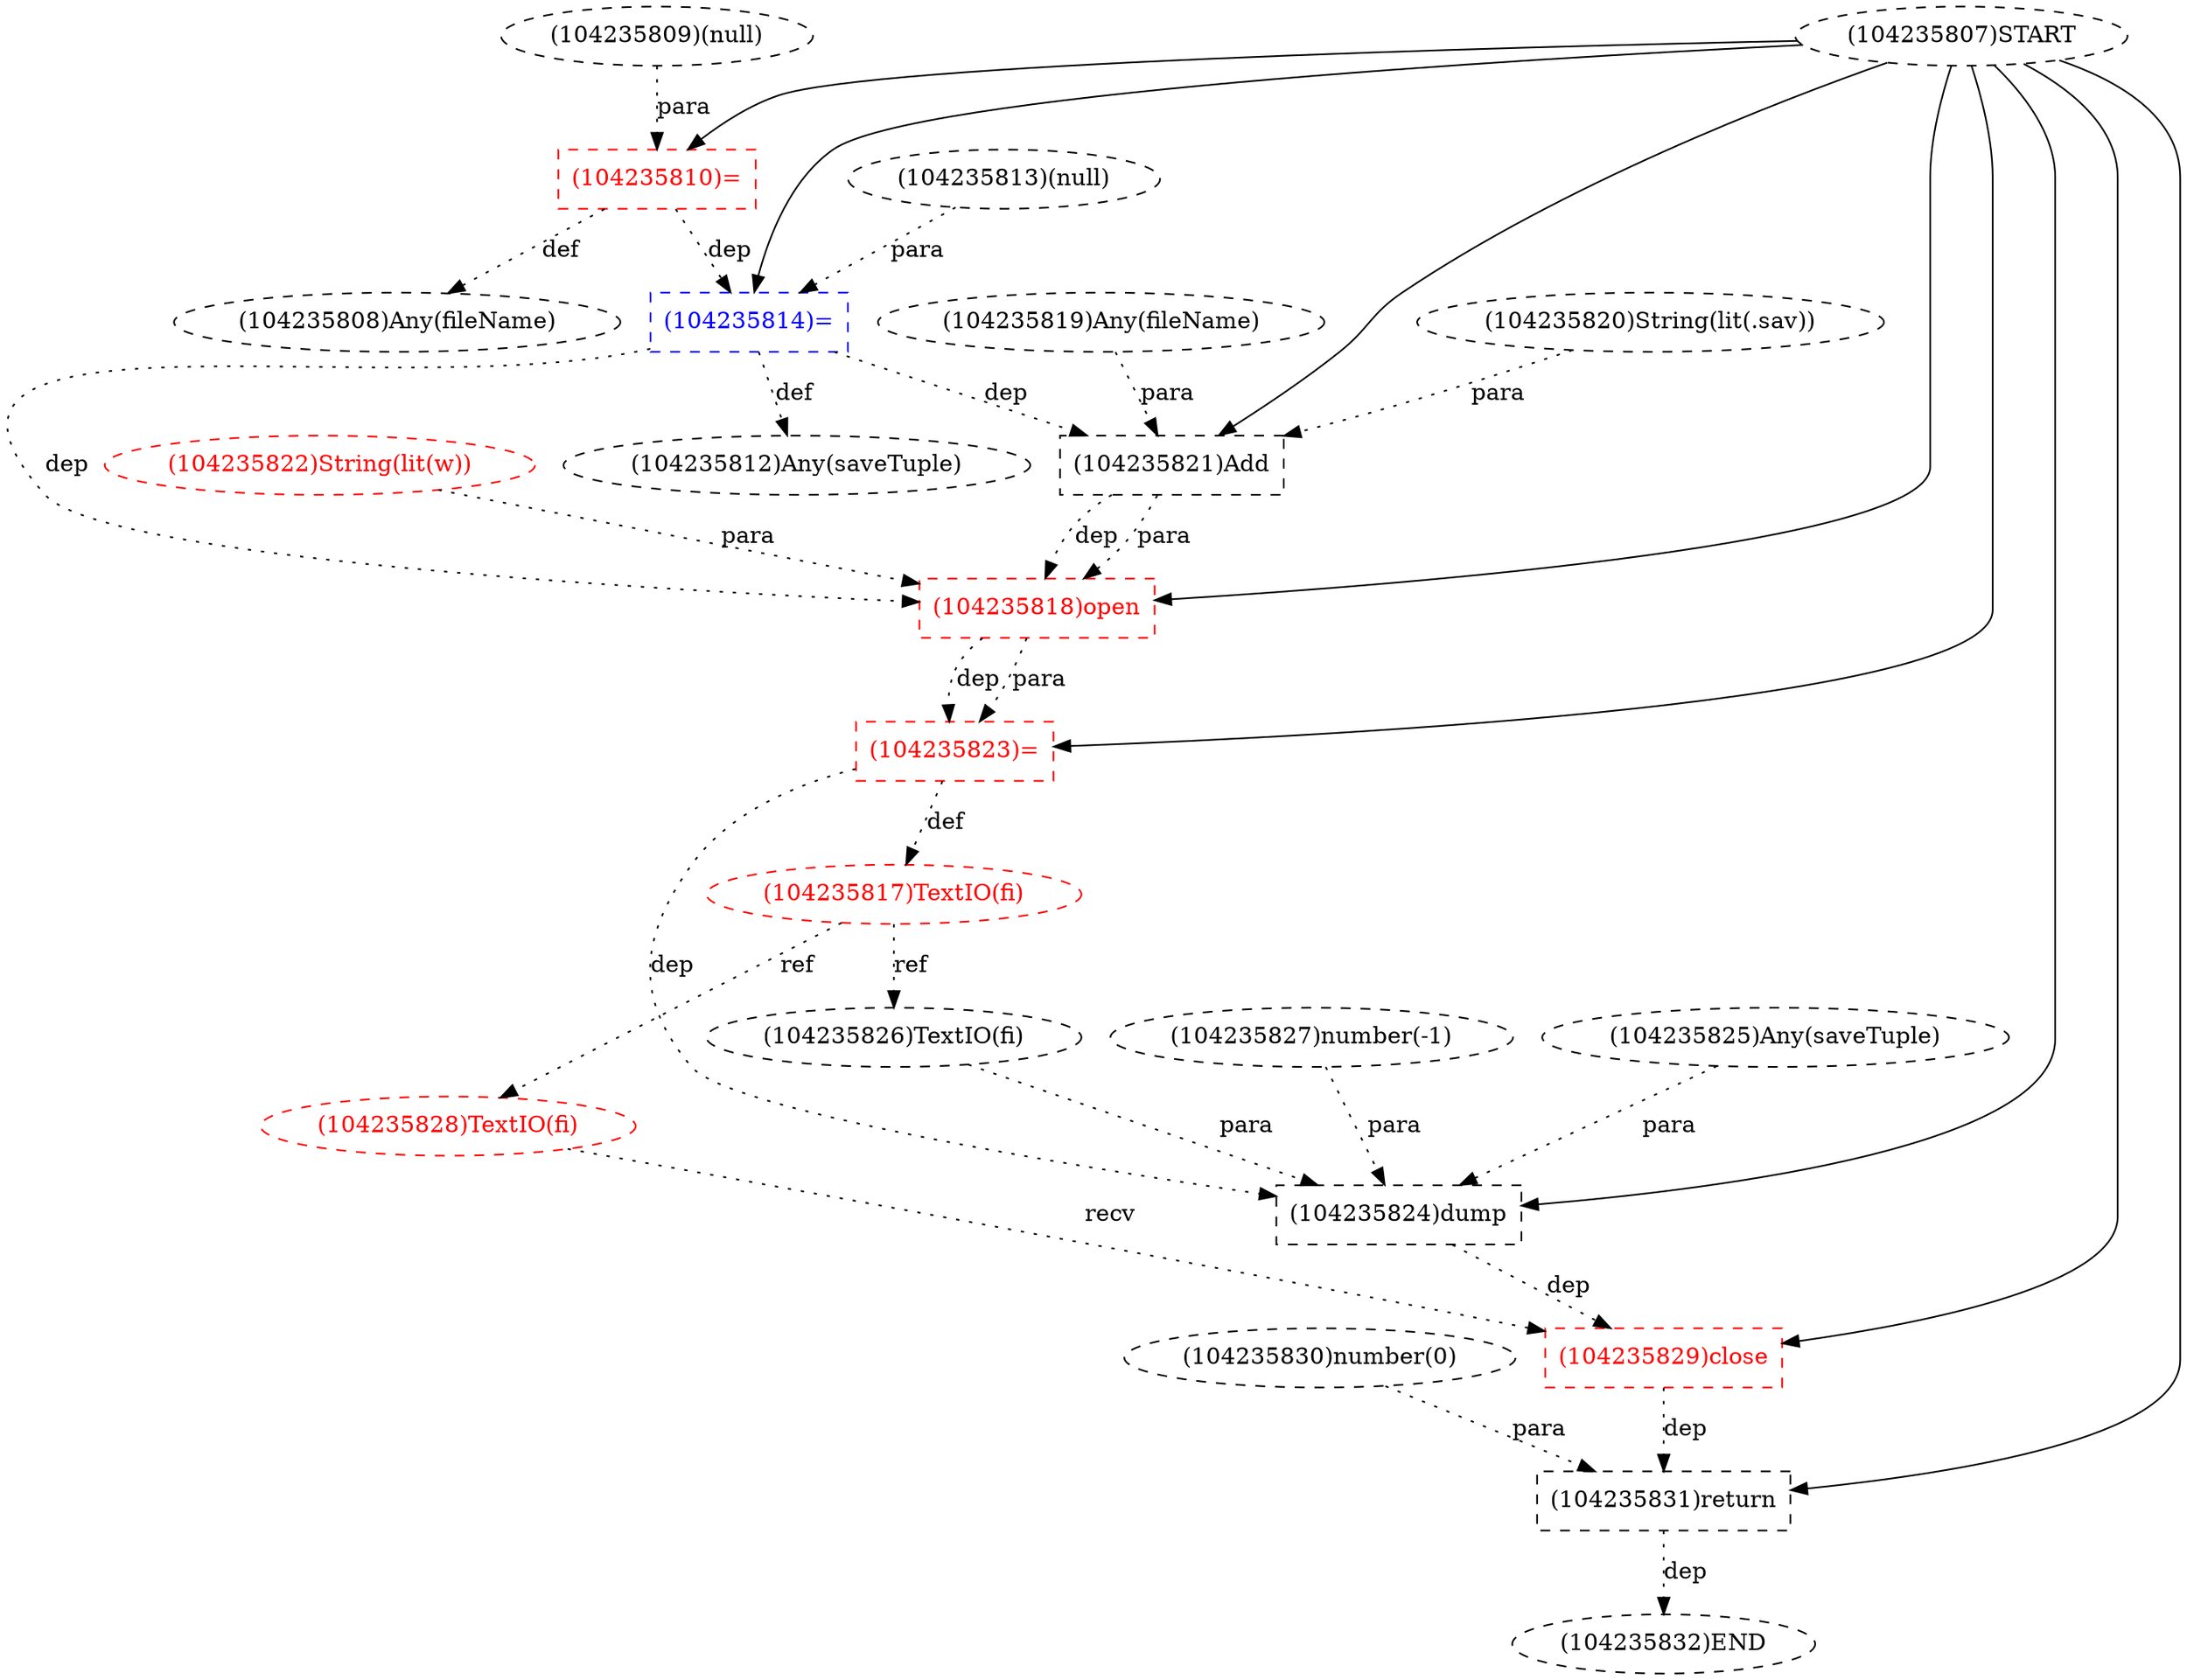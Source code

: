 digraph G {
1 [label="(104235818)open" shape=box style=dashed color=red fontcolor=red]
2 [label="(104235809)(null)" shape=ellipse style=dashed]
3 [label="(104235824)dump" shape=box style=dashed]
4 [label="(104235812)Any(saveTuple)" shape=ellipse style=dashed]
5 [label="(104235821)Add" shape=box style=dashed]
6 [label="(104235814)=" shape=box style=dashed color=blue fontcolor=blue]
7 [label="(104235832)END" style=dashed]
8 [label="(104235831)return" shape=box style=dashed]
9 [label="(104235827)number(-1)" shape=ellipse style=dashed]
10 [label="(104235823)=" shape=box style=dashed color=red fontcolor=red]
11 [label="(104235817)TextIO(fi)" shape=ellipse style=dashed color=red fontcolor=red]
12 [label="(104235808)Any(fileName)" shape=ellipse style=dashed]
13 [label="(104235820)String(lit(.sav))" shape=ellipse style=dashed]
14 [label="(104235822)String(lit(w))" shape=ellipse style=dashed color=red fontcolor=red]
15 [label="(104235810)=" shape=box style=dashed color=red fontcolor=red]
16 [label="(104235830)number(0)" shape=ellipse style=dashed]
17 [label="(104235807)START" style=dashed]
18 [label="(104235825)Any(saveTuple)" shape=ellipse style=dashed]
19 [label="(104235826)TextIO(fi)" shape=ellipse style=dashed]
20 [label="(104235819)Any(fileName)" shape=ellipse style=dashed]
21 [label="(104235829)close" shape=box style=dashed color=red fontcolor=red]
22 [label="(104235813)(null)" shape=ellipse style=dashed]
23 [label="(104235828)TextIO(fi)" shape=ellipse style=dashed color=red fontcolor=red]
17 -> 1 [label="" style=solid];
5 -> 1 [label="dep" style=dotted];
5 -> 1 [label="para" style=dotted];
14 -> 1 [label="para" style=dotted];
6 -> 1 [label="dep" style=dotted];
17 -> 3 [label="" style=solid];
18 -> 3 [label="para" style=dotted];
19 -> 3 [label="para" style=dotted];
9 -> 3 [label="para" style=dotted];
10 -> 3 [label="dep" style=dotted];
6 -> 4 [label="def" style=dotted];
17 -> 5 [label="" style=solid];
20 -> 5 [label="para" style=dotted];
13 -> 5 [label="para" style=dotted];
6 -> 5 [label="dep" style=dotted];
17 -> 6 [label="" style=solid];
22 -> 6 [label="para" style=dotted];
15 -> 6 [label="dep" style=dotted];
8 -> 7 [label="dep" style=dotted];
17 -> 8 [label="" style=solid];
16 -> 8 [label="para" style=dotted];
21 -> 8 [label="dep" style=dotted];
17 -> 10 [label="" style=solid];
1 -> 10 [label="dep" style=dotted];
1 -> 10 [label="para" style=dotted];
10 -> 11 [label="def" style=dotted];
15 -> 12 [label="def" style=dotted];
17 -> 15 [label="" style=solid];
2 -> 15 [label="para" style=dotted];
11 -> 19 [label="ref" style=dotted];
17 -> 21 [label="" style=solid];
23 -> 21 [label="recv" style=dotted];
3 -> 21 [label="dep" style=dotted];
11 -> 23 [label="ref" style=dotted];
}